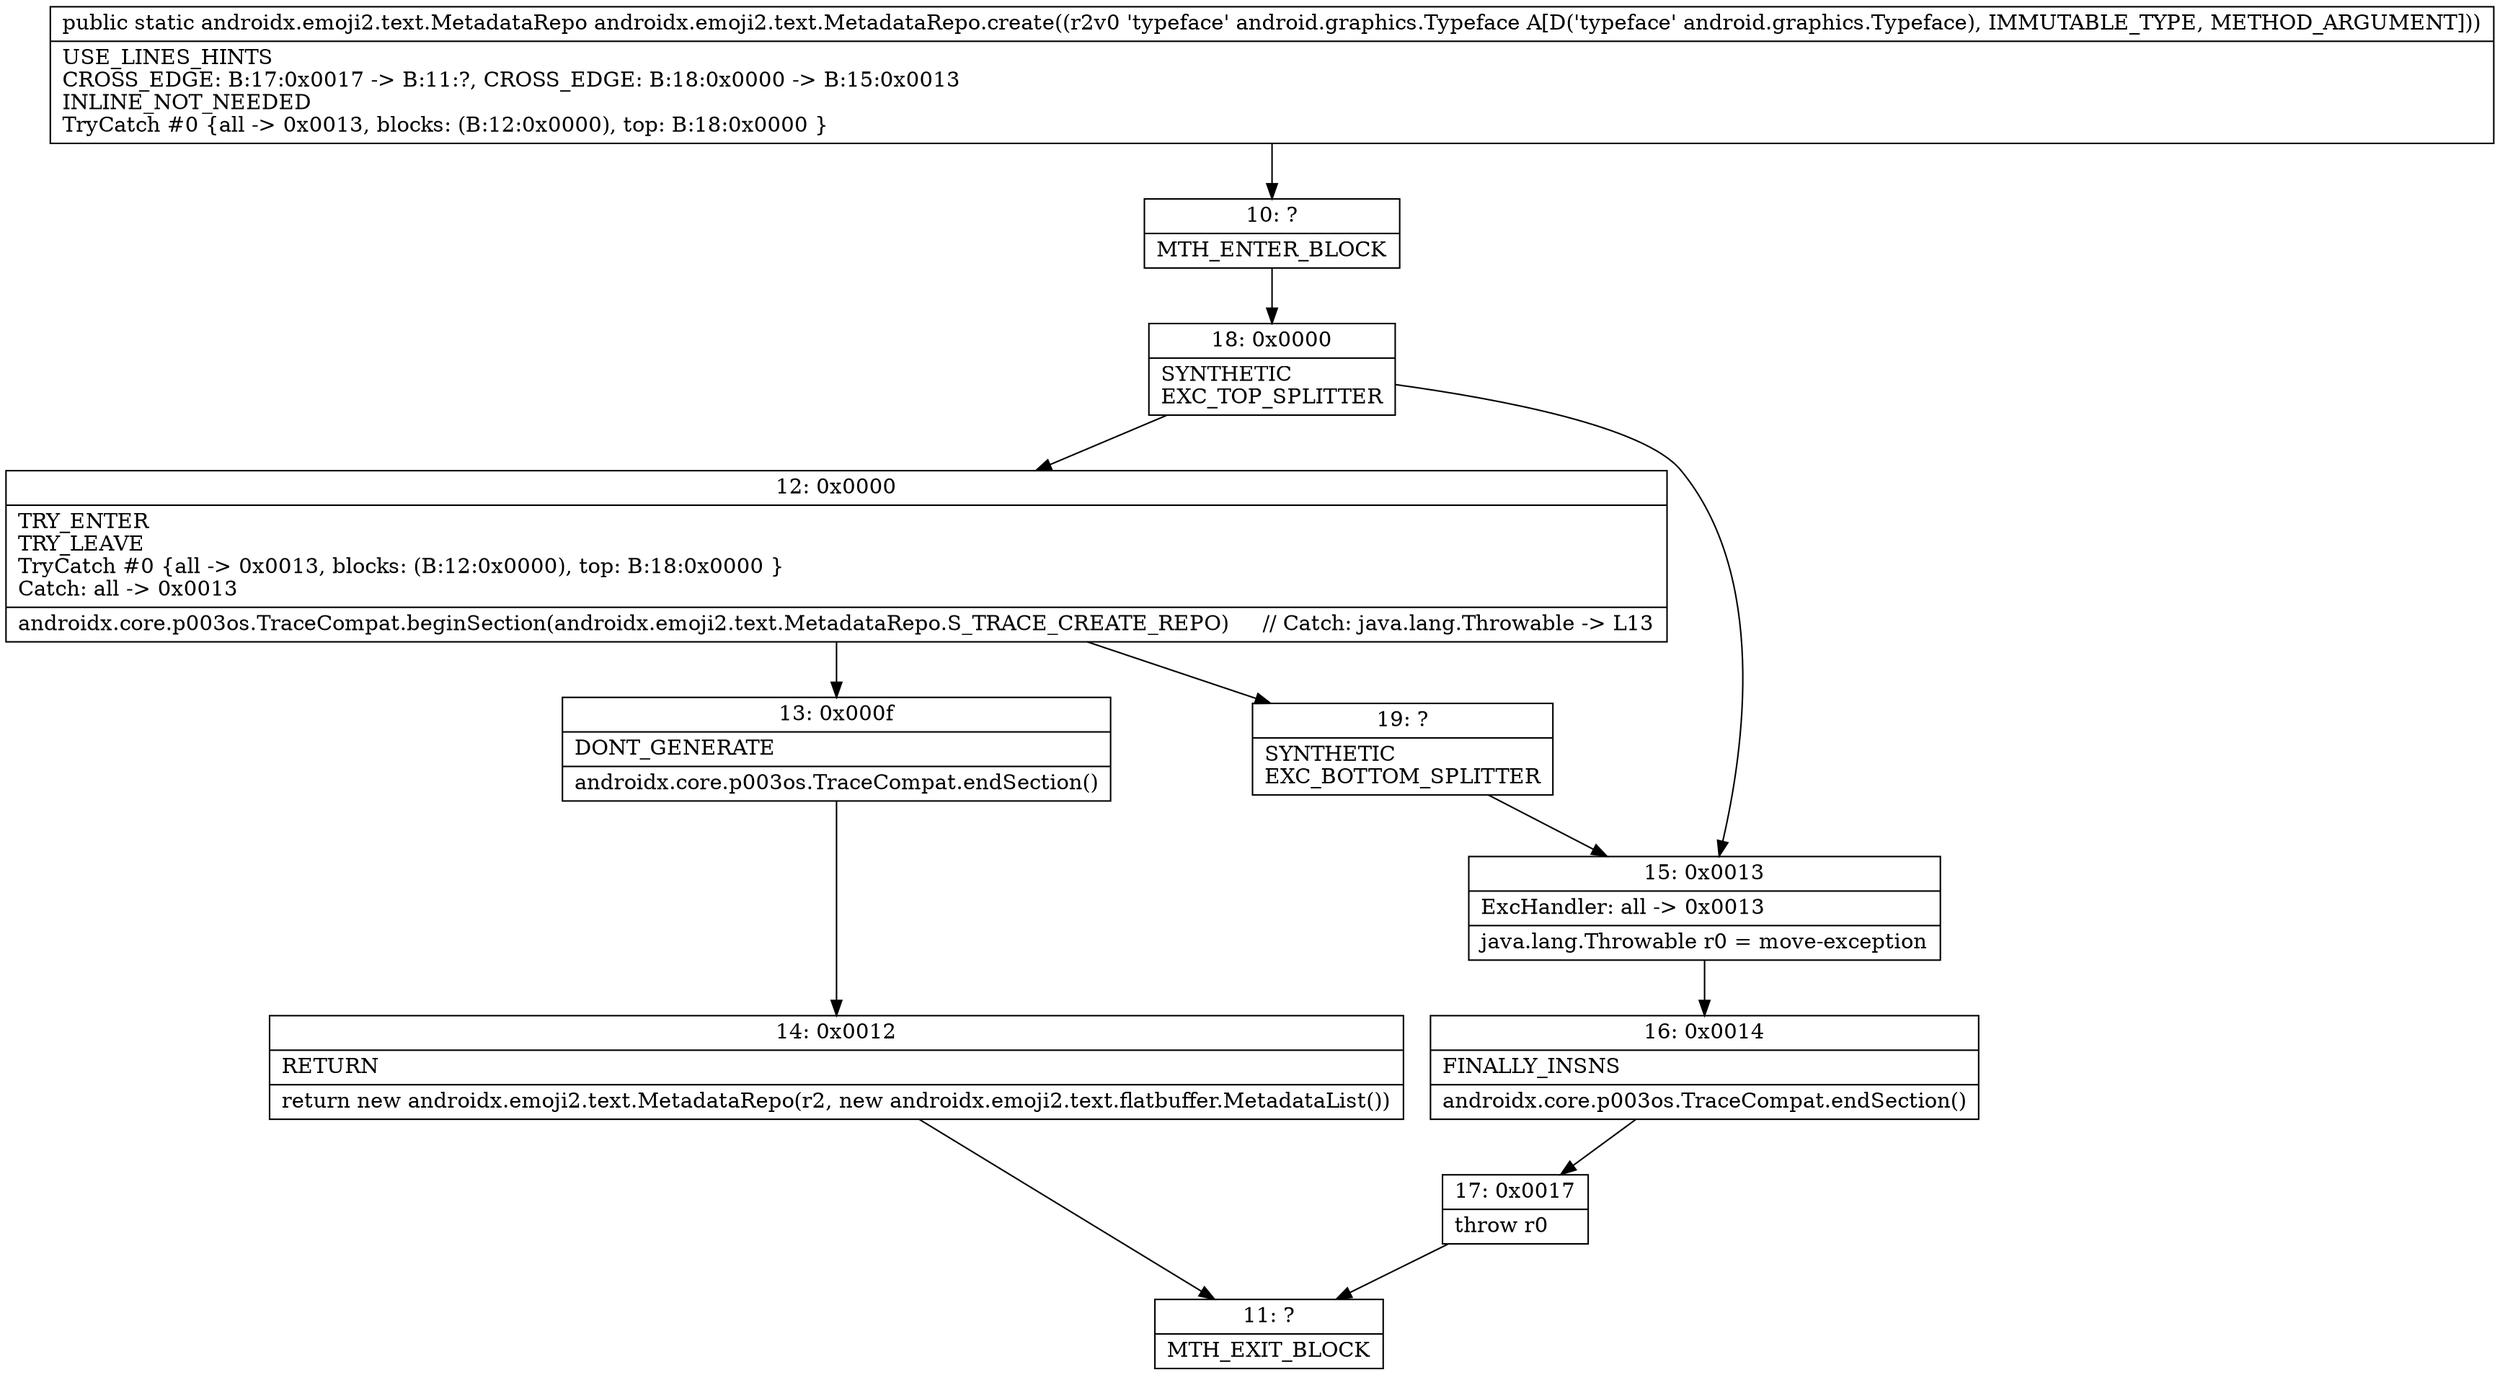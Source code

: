 digraph "CFG forandroidx.emoji2.text.MetadataRepo.create(Landroid\/graphics\/Typeface;)Landroidx\/emoji2\/text\/MetadataRepo;" {
Node_10 [shape=record,label="{10\:\ ?|MTH_ENTER_BLOCK\l}"];
Node_18 [shape=record,label="{18\:\ 0x0000|SYNTHETIC\lEXC_TOP_SPLITTER\l}"];
Node_12 [shape=record,label="{12\:\ 0x0000|TRY_ENTER\lTRY_LEAVE\lTryCatch #0 \{all \-\> 0x0013, blocks: (B:12:0x0000), top: B:18:0x0000 \}\lCatch: all \-\> 0x0013\l|androidx.core.p003os.TraceCompat.beginSection(androidx.emoji2.text.MetadataRepo.S_TRACE_CREATE_REPO)     \/\/ Catch: java.lang.Throwable \-\> L13\l}"];
Node_13 [shape=record,label="{13\:\ 0x000f|DONT_GENERATE\l|androidx.core.p003os.TraceCompat.endSection()\l}"];
Node_14 [shape=record,label="{14\:\ 0x0012|RETURN\l|return new androidx.emoji2.text.MetadataRepo(r2, new androidx.emoji2.text.flatbuffer.MetadataList())\l}"];
Node_11 [shape=record,label="{11\:\ ?|MTH_EXIT_BLOCK\l}"];
Node_19 [shape=record,label="{19\:\ ?|SYNTHETIC\lEXC_BOTTOM_SPLITTER\l}"];
Node_15 [shape=record,label="{15\:\ 0x0013|ExcHandler: all \-\> 0x0013\l|java.lang.Throwable r0 = move\-exception\l}"];
Node_16 [shape=record,label="{16\:\ 0x0014|FINALLY_INSNS\l|androidx.core.p003os.TraceCompat.endSection()\l}"];
Node_17 [shape=record,label="{17\:\ 0x0017|throw r0\l}"];
MethodNode[shape=record,label="{public static androidx.emoji2.text.MetadataRepo androidx.emoji2.text.MetadataRepo.create((r2v0 'typeface' android.graphics.Typeface A[D('typeface' android.graphics.Typeface), IMMUTABLE_TYPE, METHOD_ARGUMENT]))  | USE_LINES_HINTS\lCROSS_EDGE: B:17:0x0017 \-\> B:11:?, CROSS_EDGE: B:18:0x0000 \-\> B:15:0x0013\lINLINE_NOT_NEEDED\lTryCatch #0 \{all \-\> 0x0013, blocks: (B:12:0x0000), top: B:18:0x0000 \}\l}"];
MethodNode -> Node_10;Node_10 -> Node_18;
Node_18 -> Node_12;
Node_18 -> Node_15;
Node_12 -> Node_13;
Node_12 -> Node_19;
Node_13 -> Node_14;
Node_14 -> Node_11;
Node_19 -> Node_15;
Node_15 -> Node_16;
Node_16 -> Node_17;
Node_17 -> Node_11;
}

